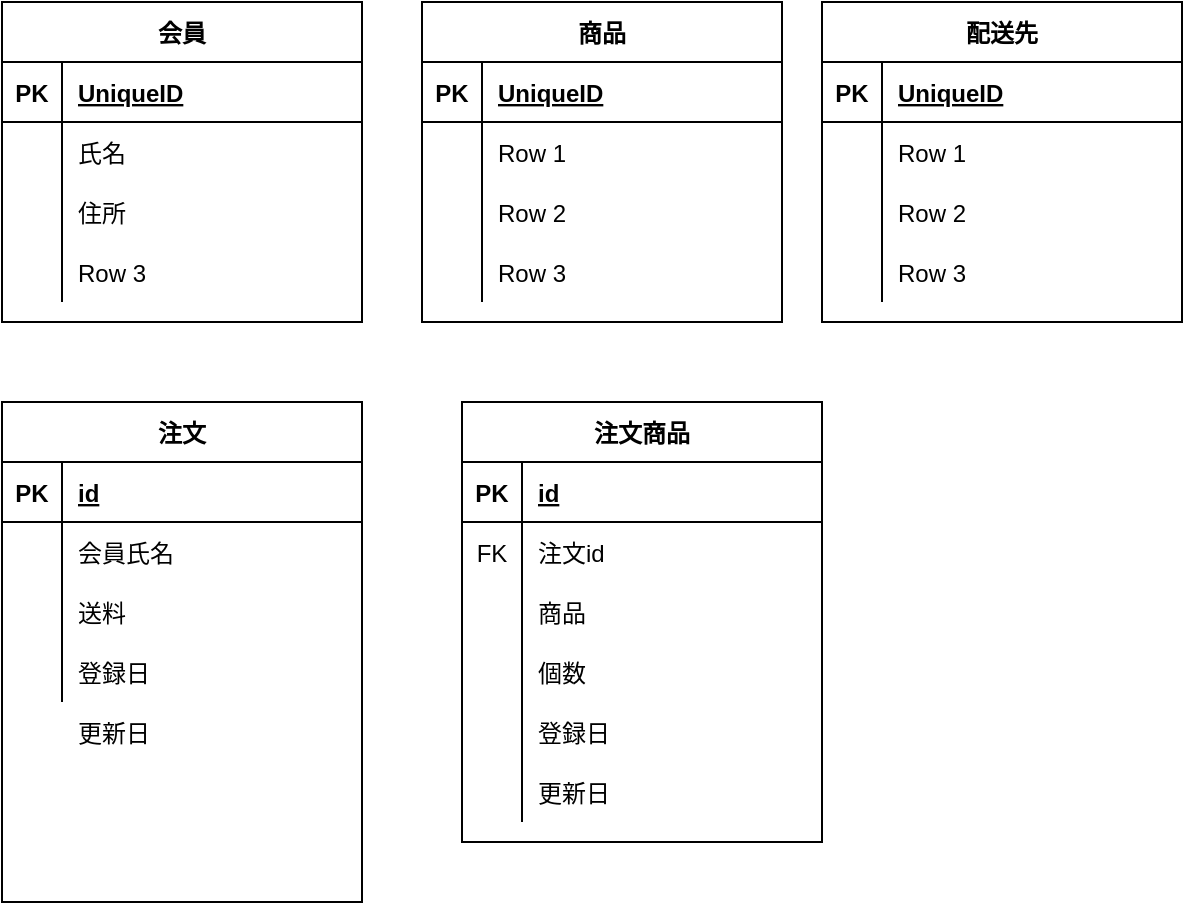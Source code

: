 <mxfile version="14.9.6" type="github">
  <diagram id="DgQykvRB9vl2ej4JLQJb" name="Page-1">
    <mxGraphModel dx="630" dy="530" grid="1" gridSize="10" guides="1" tooltips="1" connect="1" arrows="1" fold="1" page="1" pageScale="1" pageWidth="827" pageHeight="1169" math="0" shadow="0">
      <root>
        <mxCell id="0" />
        <mxCell id="1" parent="0" />
        <mxCell id="V49Ok10lKj9njID5ClkI-1" value="会員" style="shape=table;startSize=30;container=1;collapsible=1;childLayout=tableLayout;fixedRows=1;rowLines=0;fontStyle=1;align=center;resizeLast=1;" parent="1" vertex="1">
          <mxGeometry x="270" y="200" width="180" height="160" as="geometry" />
        </mxCell>
        <mxCell id="V49Ok10lKj9njID5ClkI-2" value="" style="shape=partialRectangle;collapsible=0;dropTarget=0;pointerEvents=0;fillColor=none;top=0;left=0;bottom=1;right=0;points=[[0,0.5],[1,0.5]];portConstraint=eastwest;" parent="V49Ok10lKj9njID5ClkI-1" vertex="1">
          <mxGeometry y="30" width="180" height="30" as="geometry" />
        </mxCell>
        <mxCell id="V49Ok10lKj9njID5ClkI-3" value="PK" style="shape=partialRectangle;connectable=0;fillColor=none;top=0;left=0;bottom=0;right=0;fontStyle=1;overflow=hidden;" parent="V49Ok10lKj9njID5ClkI-2" vertex="1">
          <mxGeometry width="30" height="30" as="geometry" />
        </mxCell>
        <mxCell id="V49Ok10lKj9njID5ClkI-4" value="UniqueID" style="shape=partialRectangle;connectable=0;fillColor=none;top=0;left=0;bottom=0;right=0;align=left;spacingLeft=6;fontStyle=5;overflow=hidden;" parent="V49Ok10lKj9njID5ClkI-2" vertex="1">
          <mxGeometry x="30" width="150" height="30" as="geometry" />
        </mxCell>
        <mxCell id="V49Ok10lKj9njID5ClkI-5" value="" style="shape=partialRectangle;collapsible=0;dropTarget=0;pointerEvents=0;fillColor=none;top=0;left=0;bottom=0;right=0;points=[[0,0.5],[1,0.5]];portConstraint=eastwest;" parent="V49Ok10lKj9njID5ClkI-1" vertex="1">
          <mxGeometry y="60" width="180" height="30" as="geometry" />
        </mxCell>
        <mxCell id="V49Ok10lKj9njID5ClkI-6" value="" style="shape=partialRectangle;connectable=0;fillColor=none;top=0;left=0;bottom=0;right=0;editable=1;overflow=hidden;" parent="V49Ok10lKj9njID5ClkI-5" vertex="1">
          <mxGeometry width="30" height="30" as="geometry" />
        </mxCell>
        <mxCell id="V49Ok10lKj9njID5ClkI-7" value="氏名" style="shape=partialRectangle;connectable=0;fillColor=none;top=0;left=0;bottom=0;right=0;align=left;spacingLeft=6;overflow=hidden;" parent="V49Ok10lKj9njID5ClkI-5" vertex="1">
          <mxGeometry x="30" width="150" height="30" as="geometry" />
        </mxCell>
        <mxCell id="V49Ok10lKj9njID5ClkI-8" value="" style="shape=partialRectangle;collapsible=0;dropTarget=0;pointerEvents=0;fillColor=none;top=0;left=0;bottom=0;right=0;points=[[0,0.5],[1,0.5]];portConstraint=eastwest;" parent="V49Ok10lKj9njID5ClkI-1" vertex="1">
          <mxGeometry y="90" width="180" height="30" as="geometry" />
        </mxCell>
        <mxCell id="V49Ok10lKj9njID5ClkI-9" value="" style="shape=partialRectangle;connectable=0;fillColor=none;top=0;left=0;bottom=0;right=0;editable=1;overflow=hidden;" parent="V49Ok10lKj9njID5ClkI-8" vertex="1">
          <mxGeometry width="30" height="30" as="geometry" />
        </mxCell>
        <mxCell id="V49Ok10lKj9njID5ClkI-10" value="住所" style="shape=partialRectangle;connectable=0;fillColor=none;top=0;left=0;bottom=0;right=0;align=left;spacingLeft=6;overflow=hidden;" parent="V49Ok10lKj9njID5ClkI-8" vertex="1">
          <mxGeometry x="30" width="150" height="30" as="geometry" />
        </mxCell>
        <mxCell id="V49Ok10lKj9njID5ClkI-11" value="" style="shape=partialRectangle;collapsible=0;dropTarget=0;pointerEvents=0;fillColor=none;top=0;left=0;bottom=0;right=0;points=[[0,0.5],[1,0.5]];portConstraint=eastwest;" parent="V49Ok10lKj9njID5ClkI-1" vertex="1">
          <mxGeometry y="120" width="180" height="30" as="geometry" />
        </mxCell>
        <mxCell id="V49Ok10lKj9njID5ClkI-12" value="" style="shape=partialRectangle;connectable=0;fillColor=none;top=0;left=0;bottom=0;right=0;editable=1;overflow=hidden;" parent="V49Ok10lKj9njID5ClkI-11" vertex="1">
          <mxGeometry width="30" height="30" as="geometry" />
        </mxCell>
        <mxCell id="V49Ok10lKj9njID5ClkI-13" value="Row 3" style="shape=partialRectangle;connectable=0;fillColor=none;top=0;left=0;bottom=0;right=0;align=left;spacingLeft=6;overflow=hidden;" parent="V49Ok10lKj9njID5ClkI-11" vertex="1">
          <mxGeometry x="30" width="150" height="30" as="geometry" />
        </mxCell>
        <mxCell id="V49Ok10lKj9njID5ClkI-27" value="商品" style="shape=table;startSize=30;container=1;collapsible=1;childLayout=tableLayout;fixedRows=1;rowLines=0;fontStyle=1;align=center;resizeLast=1;" parent="1" vertex="1">
          <mxGeometry x="480" y="200" width="180" height="160" as="geometry" />
        </mxCell>
        <mxCell id="V49Ok10lKj9njID5ClkI-28" value="" style="shape=partialRectangle;collapsible=0;dropTarget=0;pointerEvents=0;fillColor=none;top=0;left=0;bottom=1;right=0;points=[[0,0.5],[1,0.5]];portConstraint=eastwest;" parent="V49Ok10lKj9njID5ClkI-27" vertex="1">
          <mxGeometry y="30" width="180" height="30" as="geometry" />
        </mxCell>
        <mxCell id="V49Ok10lKj9njID5ClkI-29" value="PK" style="shape=partialRectangle;connectable=0;fillColor=none;top=0;left=0;bottom=0;right=0;fontStyle=1;overflow=hidden;" parent="V49Ok10lKj9njID5ClkI-28" vertex="1">
          <mxGeometry width="30" height="30" as="geometry" />
        </mxCell>
        <mxCell id="V49Ok10lKj9njID5ClkI-30" value="UniqueID" style="shape=partialRectangle;connectable=0;fillColor=none;top=0;left=0;bottom=0;right=0;align=left;spacingLeft=6;fontStyle=5;overflow=hidden;" parent="V49Ok10lKj9njID5ClkI-28" vertex="1">
          <mxGeometry x="30" width="150" height="30" as="geometry" />
        </mxCell>
        <mxCell id="V49Ok10lKj9njID5ClkI-31" value="" style="shape=partialRectangle;collapsible=0;dropTarget=0;pointerEvents=0;fillColor=none;top=0;left=0;bottom=0;right=0;points=[[0,0.5],[1,0.5]];portConstraint=eastwest;" parent="V49Ok10lKj9njID5ClkI-27" vertex="1">
          <mxGeometry y="60" width="180" height="30" as="geometry" />
        </mxCell>
        <mxCell id="V49Ok10lKj9njID5ClkI-32" value="" style="shape=partialRectangle;connectable=0;fillColor=none;top=0;left=0;bottom=0;right=0;editable=1;overflow=hidden;" parent="V49Ok10lKj9njID5ClkI-31" vertex="1">
          <mxGeometry width="30" height="30" as="geometry" />
        </mxCell>
        <mxCell id="V49Ok10lKj9njID5ClkI-33" value="Row 1" style="shape=partialRectangle;connectable=0;fillColor=none;top=0;left=0;bottom=0;right=0;align=left;spacingLeft=6;overflow=hidden;" parent="V49Ok10lKj9njID5ClkI-31" vertex="1">
          <mxGeometry x="30" width="150" height="30" as="geometry" />
        </mxCell>
        <mxCell id="V49Ok10lKj9njID5ClkI-34" value="" style="shape=partialRectangle;collapsible=0;dropTarget=0;pointerEvents=0;fillColor=none;top=0;left=0;bottom=0;right=0;points=[[0,0.5],[1,0.5]];portConstraint=eastwest;" parent="V49Ok10lKj9njID5ClkI-27" vertex="1">
          <mxGeometry y="90" width="180" height="30" as="geometry" />
        </mxCell>
        <mxCell id="V49Ok10lKj9njID5ClkI-35" value="" style="shape=partialRectangle;connectable=0;fillColor=none;top=0;left=0;bottom=0;right=0;editable=1;overflow=hidden;" parent="V49Ok10lKj9njID5ClkI-34" vertex="1">
          <mxGeometry width="30" height="30" as="geometry" />
        </mxCell>
        <mxCell id="V49Ok10lKj9njID5ClkI-36" value="Row 2" style="shape=partialRectangle;connectable=0;fillColor=none;top=0;left=0;bottom=0;right=0;align=left;spacingLeft=6;overflow=hidden;" parent="V49Ok10lKj9njID5ClkI-34" vertex="1">
          <mxGeometry x="30" width="150" height="30" as="geometry" />
        </mxCell>
        <mxCell id="V49Ok10lKj9njID5ClkI-37" value="" style="shape=partialRectangle;collapsible=0;dropTarget=0;pointerEvents=0;fillColor=none;top=0;left=0;bottom=0;right=0;points=[[0,0.5],[1,0.5]];portConstraint=eastwest;" parent="V49Ok10lKj9njID5ClkI-27" vertex="1">
          <mxGeometry y="120" width="180" height="30" as="geometry" />
        </mxCell>
        <mxCell id="V49Ok10lKj9njID5ClkI-38" value="" style="shape=partialRectangle;connectable=0;fillColor=none;top=0;left=0;bottom=0;right=0;editable=1;overflow=hidden;" parent="V49Ok10lKj9njID5ClkI-37" vertex="1">
          <mxGeometry width="30" height="30" as="geometry" />
        </mxCell>
        <mxCell id="V49Ok10lKj9njID5ClkI-39" value="Row 3" style="shape=partialRectangle;connectable=0;fillColor=none;top=0;left=0;bottom=0;right=0;align=left;spacingLeft=6;overflow=hidden;" parent="V49Ok10lKj9njID5ClkI-37" vertex="1">
          <mxGeometry x="30" width="150" height="30" as="geometry" />
        </mxCell>
        <mxCell id="V49Ok10lKj9njID5ClkI-40" value="配送先" style="shape=table;startSize=30;container=1;collapsible=1;childLayout=tableLayout;fixedRows=1;rowLines=0;fontStyle=1;align=center;resizeLast=1;" parent="1" vertex="1">
          <mxGeometry x="680" y="200" width="180" height="160" as="geometry" />
        </mxCell>
        <mxCell id="V49Ok10lKj9njID5ClkI-41" value="" style="shape=partialRectangle;collapsible=0;dropTarget=0;pointerEvents=0;fillColor=none;top=0;left=0;bottom=1;right=0;points=[[0,0.5],[1,0.5]];portConstraint=eastwest;" parent="V49Ok10lKj9njID5ClkI-40" vertex="1">
          <mxGeometry y="30" width="180" height="30" as="geometry" />
        </mxCell>
        <mxCell id="V49Ok10lKj9njID5ClkI-42" value="PK" style="shape=partialRectangle;connectable=0;fillColor=none;top=0;left=0;bottom=0;right=0;fontStyle=1;overflow=hidden;" parent="V49Ok10lKj9njID5ClkI-41" vertex="1">
          <mxGeometry width="30" height="30" as="geometry" />
        </mxCell>
        <mxCell id="V49Ok10lKj9njID5ClkI-43" value="UniqueID" style="shape=partialRectangle;connectable=0;fillColor=none;top=0;left=0;bottom=0;right=0;align=left;spacingLeft=6;fontStyle=5;overflow=hidden;" parent="V49Ok10lKj9njID5ClkI-41" vertex="1">
          <mxGeometry x="30" width="150" height="30" as="geometry" />
        </mxCell>
        <mxCell id="V49Ok10lKj9njID5ClkI-44" value="" style="shape=partialRectangle;collapsible=0;dropTarget=0;pointerEvents=0;fillColor=none;top=0;left=0;bottom=0;right=0;points=[[0,0.5],[1,0.5]];portConstraint=eastwest;" parent="V49Ok10lKj9njID5ClkI-40" vertex="1">
          <mxGeometry y="60" width="180" height="30" as="geometry" />
        </mxCell>
        <mxCell id="V49Ok10lKj9njID5ClkI-45" value="" style="shape=partialRectangle;connectable=0;fillColor=none;top=0;left=0;bottom=0;right=0;editable=1;overflow=hidden;" parent="V49Ok10lKj9njID5ClkI-44" vertex="1">
          <mxGeometry width="30" height="30" as="geometry" />
        </mxCell>
        <mxCell id="V49Ok10lKj9njID5ClkI-46" value="Row 1" style="shape=partialRectangle;connectable=0;fillColor=none;top=0;left=0;bottom=0;right=0;align=left;spacingLeft=6;overflow=hidden;" parent="V49Ok10lKj9njID5ClkI-44" vertex="1">
          <mxGeometry x="30" width="150" height="30" as="geometry" />
        </mxCell>
        <mxCell id="V49Ok10lKj9njID5ClkI-47" value="" style="shape=partialRectangle;collapsible=0;dropTarget=0;pointerEvents=0;fillColor=none;top=0;left=0;bottom=0;right=0;points=[[0,0.5],[1,0.5]];portConstraint=eastwest;" parent="V49Ok10lKj9njID5ClkI-40" vertex="1">
          <mxGeometry y="90" width="180" height="30" as="geometry" />
        </mxCell>
        <mxCell id="V49Ok10lKj9njID5ClkI-48" value="" style="shape=partialRectangle;connectable=0;fillColor=none;top=0;left=0;bottom=0;right=0;editable=1;overflow=hidden;" parent="V49Ok10lKj9njID5ClkI-47" vertex="1">
          <mxGeometry width="30" height="30" as="geometry" />
        </mxCell>
        <mxCell id="V49Ok10lKj9njID5ClkI-49" value="Row 2" style="shape=partialRectangle;connectable=0;fillColor=none;top=0;left=0;bottom=0;right=0;align=left;spacingLeft=6;overflow=hidden;" parent="V49Ok10lKj9njID5ClkI-47" vertex="1">
          <mxGeometry x="30" width="150" height="30" as="geometry" />
        </mxCell>
        <mxCell id="V49Ok10lKj9njID5ClkI-50" value="" style="shape=partialRectangle;collapsible=0;dropTarget=0;pointerEvents=0;fillColor=none;top=0;left=0;bottom=0;right=0;points=[[0,0.5],[1,0.5]];portConstraint=eastwest;" parent="V49Ok10lKj9njID5ClkI-40" vertex="1">
          <mxGeometry y="120" width="180" height="30" as="geometry" />
        </mxCell>
        <mxCell id="V49Ok10lKj9njID5ClkI-51" value="" style="shape=partialRectangle;connectable=0;fillColor=none;top=0;left=0;bottom=0;right=0;editable=1;overflow=hidden;" parent="V49Ok10lKj9njID5ClkI-50" vertex="1">
          <mxGeometry width="30" height="30" as="geometry" />
        </mxCell>
        <mxCell id="V49Ok10lKj9njID5ClkI-52" value="Row 3" style="shape=partialRectangle;connectable=0;fillColor=none;top=0;left=0;bottom=0;right=0;align=left;spacingLeft=6;overflow=hidden;" parent="V49Ok10lKj9njID5ClkI-50" vertex="1">
          <mxGeometry x="30" width="150" height="30" as="geometry" />
        </mxCell>
        <mxCell id="V49Ok10lKj9njID5ClkI-53" value="注文" style="shape=table;startSize=30;container=1;collapsible=1;childLayout=tableLayout;fixedRows=1;rowLines=0;fontStyle=1;align=center;resizeLast=1;" parent="1" vertex="1">
          <mxGeometry x="270" y="400" width="180" height="250" as="geometry" />
        </mxCell>
        <mxCell id="V49Ok10lKj9njID5ClkI-54" value="" style="shape=partialRectangle;collapsible=0;dropTarget=0;pointerEvents=0;fillColor=none;top=0;left=0;bottom=1;right=0;points=[[0,0.5],[1,0.5]];portConstraint=eastwest;" parent="V49Ok10lKj9njID5ClkI-53" vertex="1">
          <mxGeometry y="30" width="180" height="30" as="geometry" />
        </mxCell>
        <mxCell id="V49Ok10lKj9njID5ClkI-55" value="PK" style="shape=partialRectangle;connectable=0;fillColor=none;top=0;left=0;bottom=0;right=0;fontStyle=1;overflow=hidden;" parent="V49Ok10lKj9njID5ClkI-54" vertex="1">
          <mxGeometry width="30" height="30" as="geometry" />
        </mxCell>
        <mxCell id="V49Ok10lKj9njID5ClkI-56" value="id" style="shape=partialRectangle;connectable=0;fillColor=none;top=0;left=0;bottom=0;right=0;align=left;spacingLeft=6;fontStyle=5;overflow=hidden;" parent="V49Ok10lKj9njID5ClkI-54" vertex="1">
          <mxGeometry x="30" width="150" height="30" as="geometry" />
        </mxCell>
        <mxCell id="V49Ok10lKj9njID5ClkI-57" value="" style="shape=partialRectangle;collapsible=0;dropTarget=0;pointerEvents=0;fillColor=none;top=0;left=0;bottom=0;right=0;points=[[0,0.5],[1,0.5]];portConstraint=eastwest;" parent="V49Ok10lKj9njID5ClkI-53" vertex="1">
          <mxGeometry y="60" width="180" height="30" as="geometry" />
        </mxCell>
        <mxCell id="V49Ok10lKj9njID5ClkI-58" value="" style="shape=partialRectangle;connectable=0;fillColor=none;top=0;left=0;bottom=0;right=0;editable=1;overflow=hidden;" parent="V49Ok10lKj9njID5ClkI-57" vertex="1">
          <mxGeometry width="30" height="30" as="geometry" />
        </mxCell>
        <mxCell id="V49Ok10lKj9njID5ClkI-59" value="会員氏名" style="shape=partialRectangle;connectable=0;fillColor=none;top=0;left=0;bottom=0;right=0;align=left;spacingLeft=6;overflow=hidden;" parent="V49Ok10lKj9njID5ClkI-57" vertex="1">
          <mxGeometry x="30" width="150" height="30" as="geometry" />
        </mxCell>
        <mxCell id="V49Ok10lKj9njID5ClkI-60" value="" style="shape=partialRectangle;collapsible=0;dropTarget=0;pointerEvents=0;fillColor=none;top=0;left=0;bottom=0;right=0;points=[[0,0.5],[1,0.5]];portConstraint=eastwest;" parent="V49Ok10lKj9njID5ClkI-53" vertex="1">
          <mxGeometry y="90" width="180" height="30" as="geometry" />
        </mxCell>
        <mxCell id="V49Ok10lKj9njID5ClkI-61" value="" style="shape=partialRectangle;connectable=0;fillColor=none;top=0;left=0;bottom=0;right=0;editable=1;overflow=hidden;" parent="V49Ok10lKj9njID5ClkI-60" vertex="1">
          <mxGeometry width="30" height="30" as="geometry" />
        </mxCell>
        <mxCell id="V49Ok10lKj9njID5ClkI-62" value="" style="shape=partialRectangle;connectable=0;fillColor=none;top=0;left=0;bottom=0;right=0;align=left;spacingLeft=6;overflow=hidden;" parent="V49Ok10lKj9njID5ClkI-60" vertex="1">
          <mxGeometry x="30" width="150" height="30" as="geometry" />
        </mxCell>
        <mxCell id="V49Ok10lKj9njID5ClkI-63" value="" style="shape=partialRectangle;collapsible=0;dropTarget=0;pointerEvents=0;fillColor=none;top=0;left=0;bottom=0;right=0;points=[[0,0.5],[1,0.5]];portConstraint=eastwest;" parent="V49Ok10lKj9njID5ClkI-53" vertex="1">
          <mxGeometry y="120" width="180" height="30" as="geometry" />
        </mxCell>
        <mxCell id="V49Ok10lKj9njID5ClkI-64" value="" style="shape=partialRectangle;connectable=0;fillColor=none;top=0;left=0;bottom=0;right=0;editable=1;overflow=hidden;" parent="V49Ok10lKj9njID5ClkI-63" vertex="1">
          <mxGeometry width="30" height="30" as="geometry" />
        </mxCell>
        <mxCell id="V49Ok10lKj9njID5ClkI-65" value="" style="shape=partialRectangle;connectable=0;fillColor=none;top=0;left=0;bottom=0;right=0;align=left;spacingLeft=6;overflow=hidden;" parent="V49Ok10lKj9njID5ClkI-63" vertex="1">
          <mxGeometry x="30" width="150" height="30" as="geometry" />
        </mxCell>
        <mxCell id="V49Ok10lKj9njID5ClkI-67" value="送料" style="shape=partialRectangle;connectable=0;fillColor=none;top=0;left=0;bottom=0;right=0;align=left;spacingLeft=6;overflow=hidden;" parent="1" vertex="1">
          <mxGeometry x="300" y="490" width="150" height="30" as="geometry" />
        </mxCell>
        <mxCell id="V49Ok10lKj9njID5ClkI-86" value="更新日" style="shape=partialRectangle;connectable=0;fillColor=none;top=0;left=0;bottom=0;right=0;align=left;spacingLeft=6;overflow=hidden;" parent="1" vertex="1">
          <mxGeometry x="300" y="550" width="150" height="30" as="geometry" />
        </mxCell>
        <mxCell id="V49Ok10lKj9njID5ClkI-87" value="登録日" style="shape=partialRectangle;connectable=0;fillColor=none;top=0;left=0;bottom=0;right=0;align=left;spacingLeft=6;overflow=hidden;" parent="1" vertex="1">
          <mxGeometry x="300" y="520" width="150" height="30" as="geometry" />
        </mxCell>
        <mxCell id="qkMFr4-agHvPG7vpps1a-16" value="注文商品" style="shape=table;startSize=30;container=1;collapsible=1;childLayout=tableLayout;fixedRows=1;rowLines=0;fontStyle=1;align=center;resizeLast=1;fontSize=12;strokeColor=#000000;fillColor=none;" vertex="1" parent="1">
          <mxGeometry x="500" y="400" width="180" height="220" as="geometry" />
        </mxCell>
        <mxCell id="qkMFr4-agHvPG7vpps1a-17" value="" style="shape=partialRectangle;collapsible=0;dropTarget=0;pointerEvents=0;fillColor=none;top=0;left=0;bottom=1;right=0;points=[[0,0.5],[1,0.5]];portConstraint=eastwest;" vertex="1" parent="qkMFr4-agHvPG7vpps1a-16">
          <mxGeometry y="30" width="180" height="30" as="geometry" />
        </mxCell>
        <mxCell id="qkMFr4-agHvPG7vpps1a-18" value="PK" style="shape=partialRectangle;connectable=0;fillColor=none;top=0;left=0;bottom=0;right=0;fontStyle=1;overflow=hidden;" vertex="1" parent="qkMFr4-agHvPG7vpps1a-17">
          <mxGeometry width="30" height="30" as="geometry" />
        </mxCell>
        <mxCell id="qkMFr4-agHvPG7vpps1a-19" value="id" style="shape=partialRectangle;connectable=0;fillColor=none;top=0;left=0;bottom=0;right=0;align=left;spacingLeft=6;fontStyle=5;overflow=hidden;" vertex="1" parent="qkMFr4-agHvPG7vpps1a-17">
          <mxGeometry x="30" width="150" height="30" as="geometry" />
        </mxCell>
        <mxCell id="qkMFr4-agHvPG7vpps1a-36" value="" style="shape=partialRectangle;collapsible=0;dropTarget=0;pointerEvents=0;fillColor=none;top=0;left=0;bottom=0;right=0;points=[[0,0.5],[1,0.5]];portConstraint=eastwest;" vertex="1" parent="qkMFr4-agHvPG7vpps1a-16">
          <mxGeometry y="60" width="180" height="30" as="geometry" />
        </mxCell>
        <mxCell id="qkMFr4-agHvPG7vpps1a-37" value="FK" style="shape=partialRectangle;connectable=0;fillColor=none;top=0;left=0;bottom=0;right=0;fontStyle=0;overflow=hidden;shadow=0;" vertex="1" parent="qkMFr4-agHvPG7vpps1a-36">
          <mxGeometry width="30" height="30" as="geometry" />
        </mxCell>
        <mxCell id="qkMFr4-agHvPG7vpps1a-38" value="注文id" style="shape=partialRectangle;connectable=0;fillColor=none;top=0;left=0;bottom=0;right=0;align=left;spacingLeft=6;fontStyle=0;overflow=hidden;" vertex="1" parent="qkMFr4-agHvPG7vpps1a-36">
          <mxGeometry x="30" width="150" height="30" as="geometry" />
        </mxCell>
        <mxCell id="qkMFr4-agHvPG7vpps1a-20" value="" style="shape=partialRectangle;collapsible=0;dropTarget=0;pointerEvents=0;fillColor=none;top=0;left=0;bottom=0;right=0;points=[[0,0.5],[1,0.5]];portConstraint=eastwest;" vertex="1" parent="qkMFr4-agHvPG7vpps1a-16">
          <mxGeometry y="90" width="180" height="30" as="geometry" />
        </mxCell>
        <mxCell id="qkMFr4-agHvPG7vpps1a-21" value="" style="shape=partialRectangle;connectable=0;fillColor=none;top=0;left=0;bottom=0;right=0;editable=1;overflow=hidden;" vertex="1" parent="qkMFr4-agHvPG7vpps1a-20">
          <mxGeometry width="30" height="30" as="geometry" />
        </mxCell>
        <mxCell id="qkMFr4-agHvPG7vpps1a-22" value="商品" style="shape=partialRectangle;connectable=0;fillColor=none;top=0;left=0;bottom=0;right=0;align=left;spacingLeft=6;overflow=hidden;" vertex="1" parent="qkMFr4-agHvPG7vpps1a-20">
          <mxGeometry x="30" width="150" height="30" as="geometry" />
        </mxCell>
        <mxCell id="qkMFr4-agHvPG7vpps1a-23" value="" style="shape=partialRectangle;collapsible=0;dropTarget=0;pointerEvents=0;fillColor=none;top=0;left=0;bottom=0;right=0;points=[[0,0.5],[1,0.5]];portConstraint=eastwest;" vertex="1" parent="qkMFr4-agHvPG7vpps1a-16">
          <mxGeometry y="120" width="180" height="30" as="geometry" />
        </mxCell>
        <mxCell id="qkMFr4-agHvPG7vpps1a-24" value="" style="shape=partialRectangle;connectable=0;fillColor=none;top=0;left=0;bottom=0;right=0;editable=1;overflow=hidden;" vertex="1" parent="qkMFr4-agHvPG7vpps1a-23">
          <mxGeometry width="30" height="30" as="geometry" />
        </mxCell>
        <mxCell id="qkMFr4-agHvPG7vpps1a-25" value="個数" style="shape=partialRectangle;connectable=0;fillColor=none;top=0;left=0;bottom=0;right=0;align=left;spacingLeft=6;overflow=hidden;" vertex="1" parent="qkMFr4-agHvPG7vpps1a-23">
          <mxGeometry x="30" width="150" height="30" as="geometry" />
        </mxCell>
        <mxCell id="qkMFr4-agHvPG7vpps1a-26" value="" style="shape=partialRectangle;collapsible=0;dropTarget=0;pointerEvents=0;fillColor=none;top=0;left=0;bottom=0;right=0;points=[[0,0.5],[1,0.5]];portConstraint=eastwest;" vertex="1" parent="qkMFr4-agHvPG7vpps1a-16">
          <mxGeometry y="150" width="180" height="30" as="geometry" />
        </mxCell>
        <mxCell id="qkMFr4-agHvPG7vpps1a-27" value="" style="shape=partialRectangle;connectable=0;fillColor=none;top=0;left=0;bottom=0;right=0;editable=1;overflow=hidden;" vertex="1" parent="qkMFr4-agHvPG7vpps1a-26">
          <mxGeometry width="30" height="30" as="geometry" />
        </mxCell>
        <mxCell id="qkMFr4-agHvPG7vpps1a-28" value="登録日" style="shape=partialRectangle;connectable=0;fillColor=none;top=0;left=0;bottom=0;right=0;align=left;spacingLeft=6;overflow=hidden;" vertex="1" parent="qkMFr4-agHvPG7vpps1a-26">
          <mxGeometry x="30" width="150" height="30" as="geometry" />
        </mxCell>
        <mxCell id="qkMFr4-agHvPG7vpps1a-29" style="shape=partialRectangle;collapsible=0;dropTarget=0;pointerEvents=0;fillColor=none;top=0;left=0;bottom=0;right=0;points=[[0,0.5],[1,0.5]];portConstraint=eastwest;" vertex="1" parent="qkMFr4-agHvPG7vpps1a-16">
          <mxGeometry y="180" width="180" height="30" as="geometry" />
        </mxCell>
        <mxCell id="qkMFr4-agHvPG7vpps1a-30" style="shape=partialRectangle;connectable=0;fillColor=none;top=0;left=0;bottom=0;right=0;editable=1;overflow=hidden;" vertex="1" parent="qkMFr4-agHvPG7vpps1a-29">
          <mxGeometry width="30" height="30" as="geometry" />
        </mxCell>
        <mxCell id="qkMFr4-agHvPG7vpps1a-31" value="更新日" style="shape=partialRectangle;connectable=0;fillColor=none;top=0;left=0;bottom=0;right=0;align=left;spacingLeft=6;overflow=hidden;" vertex="1" parent="qkMFr4-agHvPG7vpps1a-29">
          <mxGeometry x="30" width="150" height="30" as="geometry" />
        </mxCell>
      </root>
    </mxGraphModel>
  </diagram>
</mxfile>
